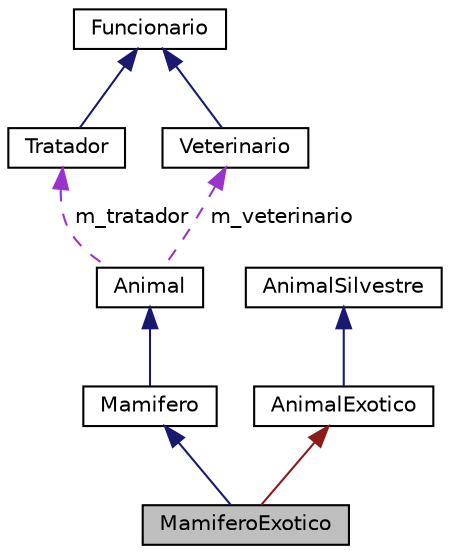 digraph "MamiferoExotico"
{
  edge [fontname="Helvetica",fontsize="10",labelfontname="Helvetica",labelfontsize="10"];
  node [fontname="Helvetica",fontsize="10",shape=record];
  Node5 [label="MamiferoExotico",height=0.2,width=0.4,color="black", fillcolor="grey75", style="filled", fontcolor="black"];
  Node6 -> Node5 [dir="back",color="midnightblue",fontsize="10",style="solid",fontname="Helvetica"];
  Node6 [label="Mamifero",height=0.2,width=0.4,color="black", fillcolor="white", style="filled",URL="$classMamifero.html"];
  Node7 -> Node6 [dir="back",color="midnightblue",fontsize="10",style="solid",fontname="Helvetica"];
  Node7 [label="Animal",height=0.2,width=0.4,color="black", fillcolor="white", style="filled",URL="$classAnimal.html"];
  Node8 -> Node7 [dir="back",color="darkorchid3",fontsize="10",style="dashed",label=" m_tratador" ,fontname="Helvetica"];
  Node8 [label="Tratador",height=0.2,width=0.4,color="black", fillcolor="white", style="filled",URL="$classTratador.html"];
  Node9 -> Node8 [dir="back",color="midnightblue",fontsize="10",style="solid",fontname="Helvetica"];
  Node9 [label="Funcionario",height=0.2,width=0.4,color="black", fillcolor="white", style="filled",URL="$classFuncionario.html"];
  Node10 -> Node7 [dir="back",color="darkorchid3",fontsize="10",style="dashed",label=" m_veterinario" ,fontname="Helvetica"];
  Node10 [label="Veterinario",height=0.2,width=0.4,color="black", fillcolor="white", style="filled",URL="$classVeterinario.html"];
  Node9 -> Node10 [dir="back",color="midnightblue",fontsize="10",style="solid",fontname="Helvetica"];
  Node11 -> Node5 [dir="back",color="firebrick4",fontsize="10",style="solid",fontname="Helvetica"];
  Node11 [label="AnimalExotico",height=0.2,width=0.4,color="black", fillcolor="white", style="filled",URL="$classAnimalExotico.html"];
  Node12 -> Node11 [dir="back",color="midnightblue",fontsize="10",style="solid",fontname="Helvetica"];
  Node12 [label="AnimalSilvestre",height=0.2,width=0.4,color="black", fillcolor="white", style="filled",URL="$classAnimalSilvestre.html"];
}
